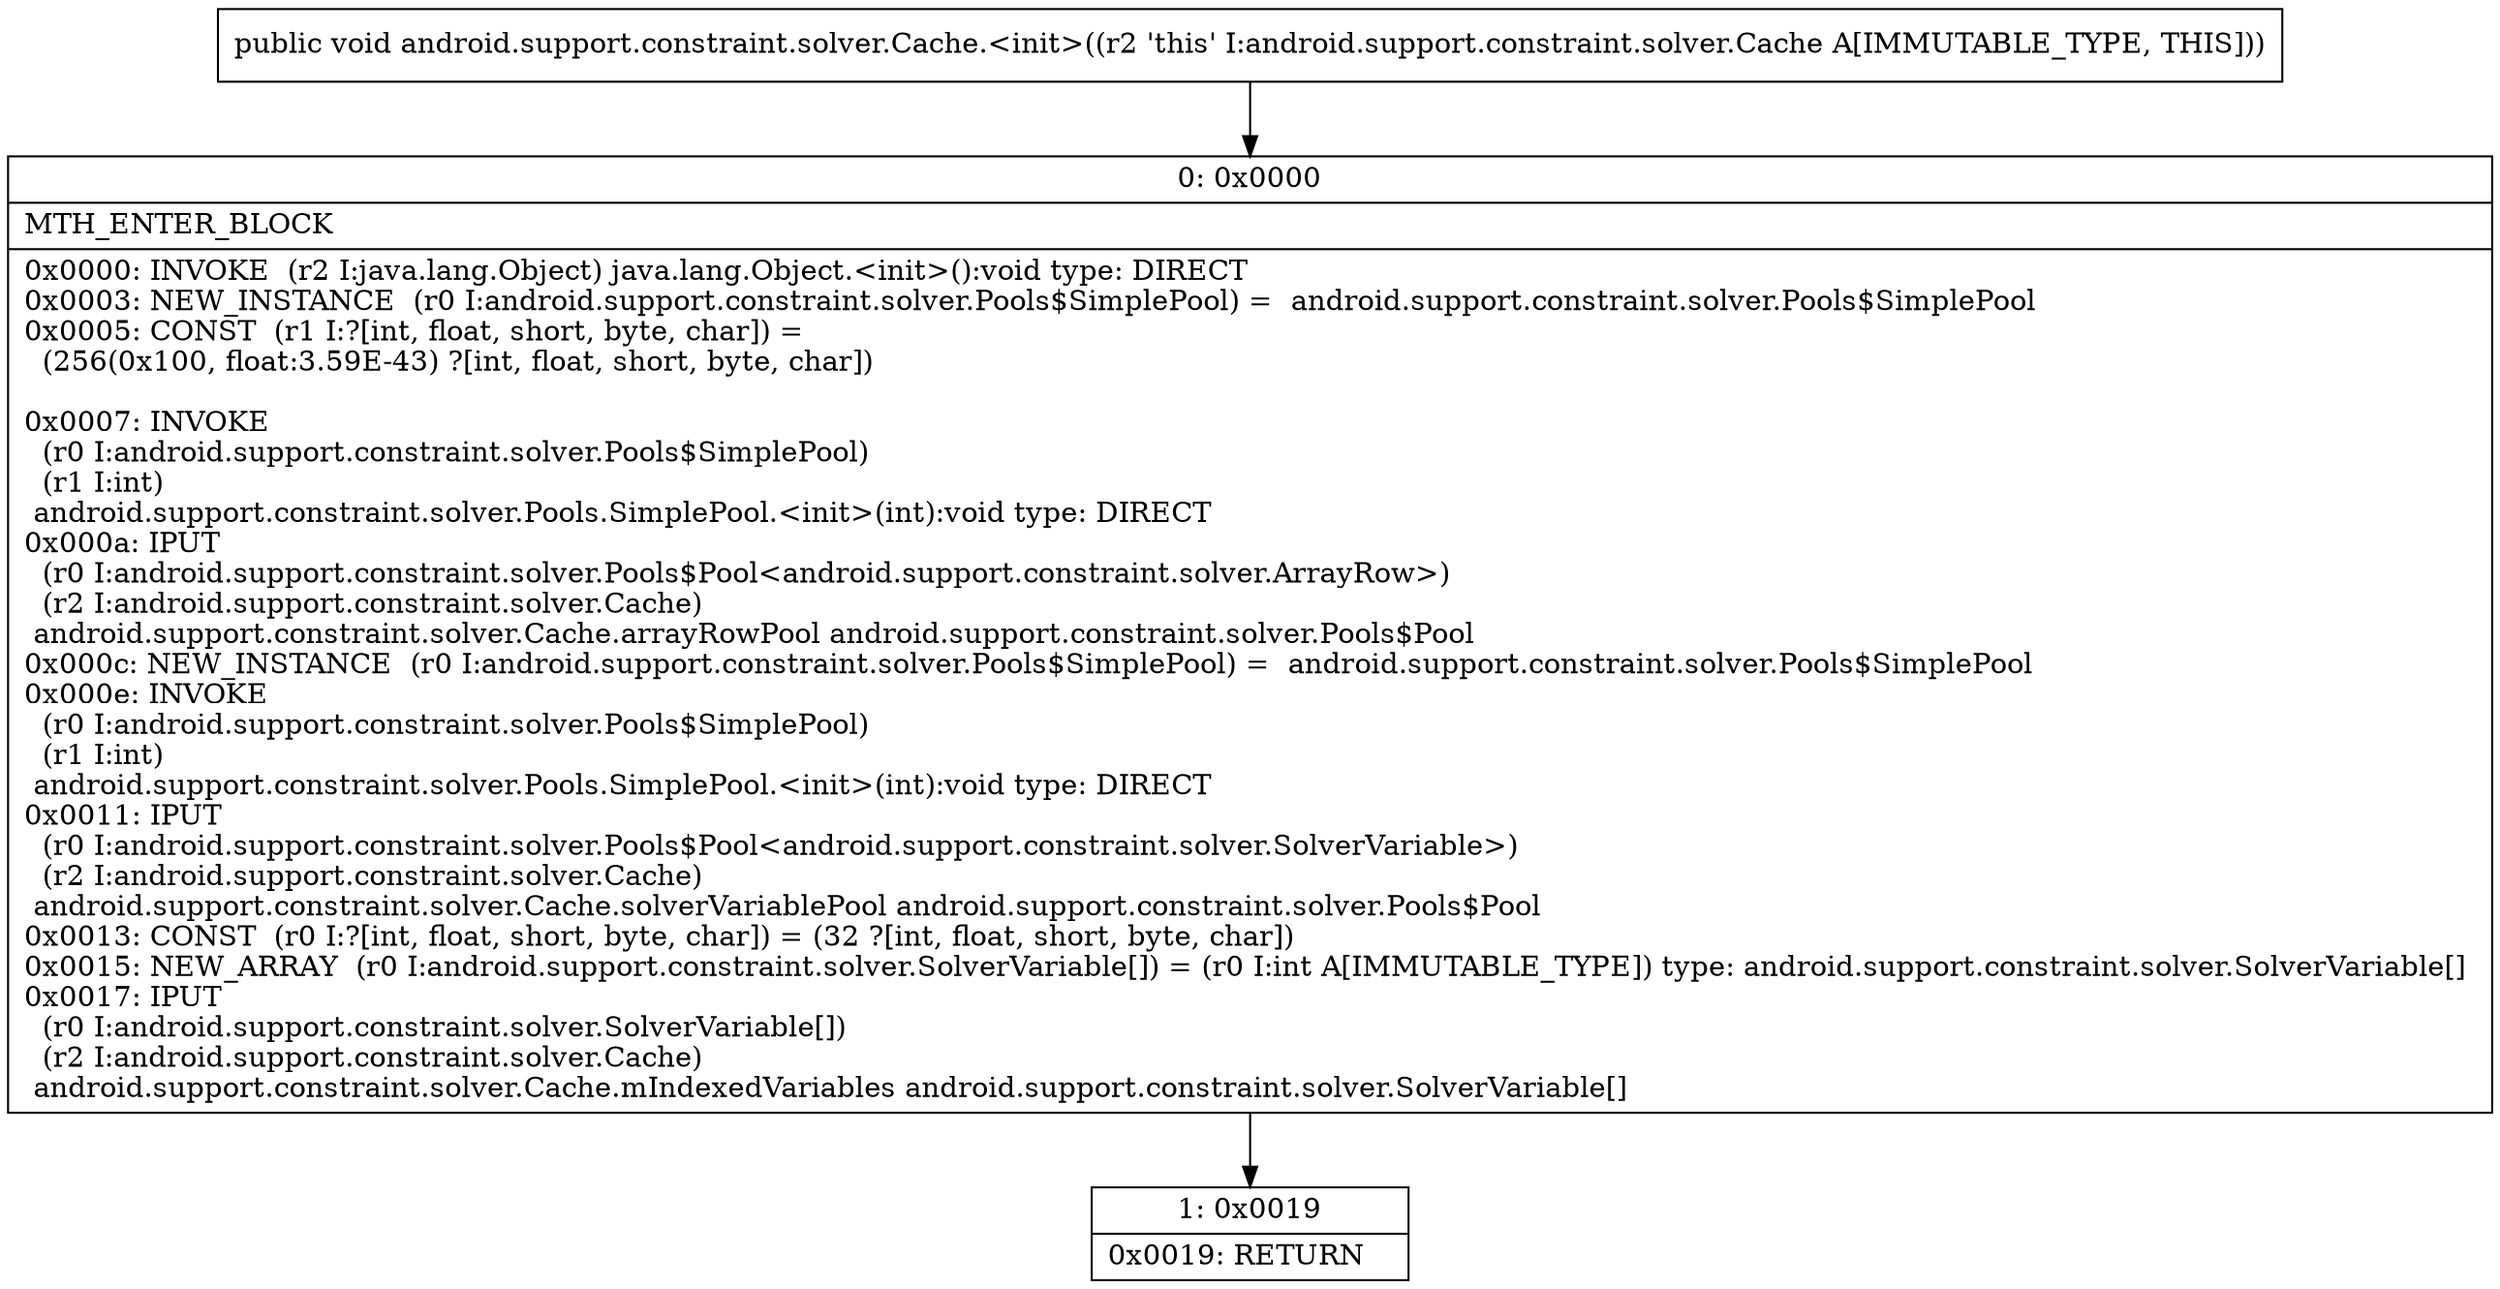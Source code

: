 digraph "CFG forandroid.support.constraint.solver.Cache.\<init\>()V" {
Node_0 [shape=record,label="{0\:\ 0x0000|MTH_ENTER_BLOCK\l|0x0000: INVOKE  (r2 I:java.lang.Object) java.lang.Object.\<init\>():void type: DIRECT \l0x0003: NEW_INSTANCE  (r0 I:android.support.constraint.solver.Pools$SimplePool) =  android.support.constraint.solver.Pools$SimplePool \l0x0005: CONST  (r1 I:?[int, float, short, byte, char]) = \l  (256(0x100, float:3.59E\-43) ?[int, float, short, byte, char])\l \l0x0007: INVOKE  \l  (r0 I:android.support.constraint.solver.Pools$SimplePool)\l  (r1 I:int)\l android.support.constraint.solver.Pools.SimplePool.\<init\>(int):void type: DIRECT \l0x000a: IPUT  \l  (r0 I:android.support.constraint.solver.Pools$Pool\<android.support.constraint.solver.ArrayRow\>)\l  (r2 I:android.support.constraint.solver.Cache)\l android.support.constraint.solver.Cache.arrayRowPool android.support.constraint.solver.Pools$Pool \l0x000c: NEW_INSTANCE  (r0 I:android.support.constraint.solver.Pools$SimplePool) =  android.support.constraint.solver.Pools$SimplePool \l0x000e: INVOKE  \l  (r0 I:android.support.constraint.solver.Pools$SimplePool)\l  (r1 I:int)\l android.support.constraint.solver.Pools.SimplePool.\<init\>(int):void type: DIRECT \l0x0011: IPUT  \l  (r0 I:android.support.constraint.solver.Pools$Pool\<android.support.constraint.solver.SolverVariable\>)\l  (r2 I:android.support.constraint.solver.Cache)\l android.support.constraint.solver.Cache.solverVariablePool android.support.constraint.solver.Pools$Pool \l0x0013: CONST  (r0 I:?[int, float, short, byte, char]) = (32 ?[int, float, short, byte, char]) \l0x0015: NEW_ARRAY  (r0 I:android.support.constraint.solver.SolverVariable[]) = (r0 I:int A[IMMUTABLE_TYPE]) type: android.support.constraint.solver.SolverVariable[] \l0x0017: IPUT  \l  (r0 I:android.support.constraint.solver.SolverVariable[])\l  (r2 I:android.support.constraint.solver.Cache)\l android.support.constraint.solver.Cache.mIndexedVariables android.support.constraint.solver.SolverVariable[] \l}"];
Node_1 [shape=record,label="{1\:\ 0x0019|0x0019: RETURN   \l}"];
MethodNode[shape=record,label="{public void android.support.constraint.solver.Cache.\<init\>((r2 'this' I:android.support.constraint.solver.Cache A[IMMUTABLE_TYPE, THIS])) }"];
MethodNode -> Node_0;
Node_0 -> Node_1;
}

